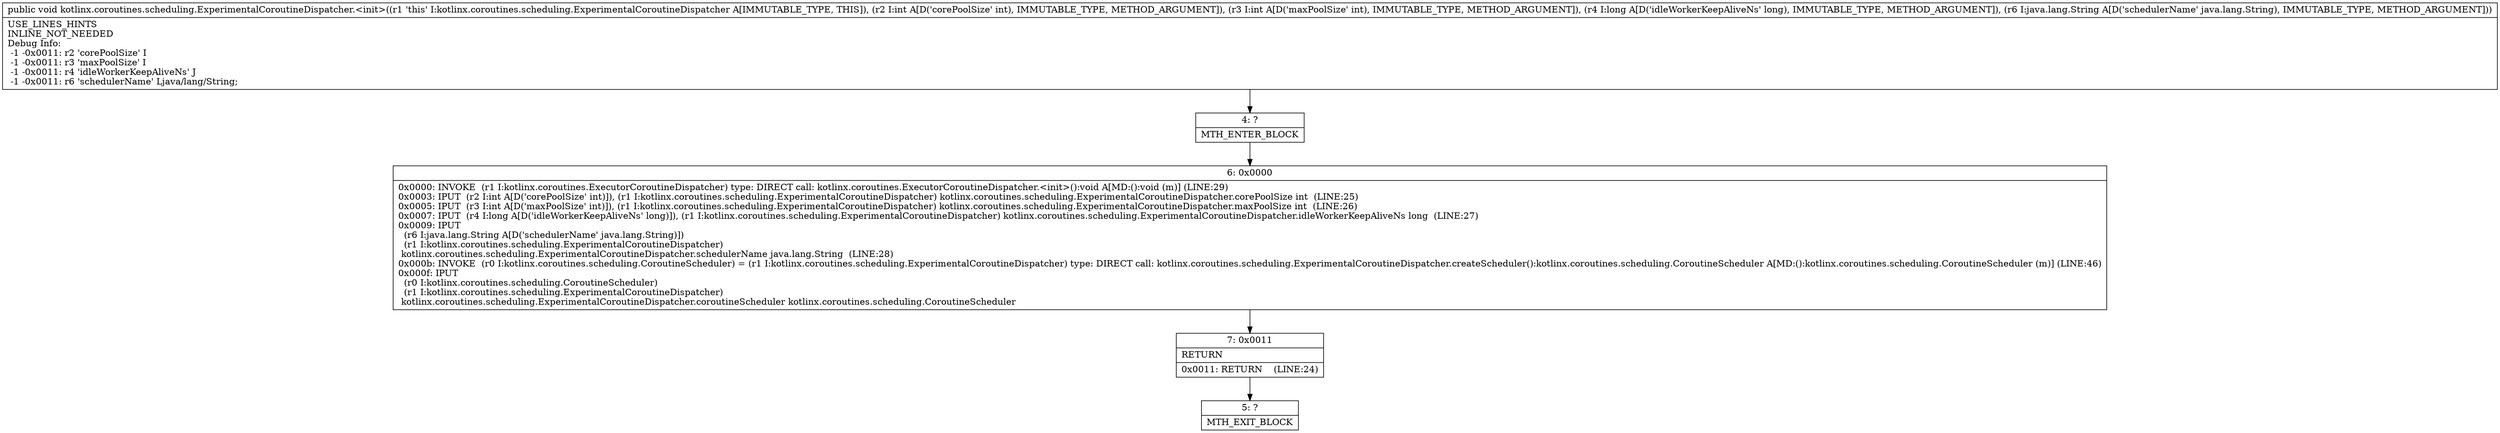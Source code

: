 digraph "CFG forkotlinx.coroutines.scheduling.ExperimentalCoroutineDispatcher.\<init\>(IIJLjava\/lang\/String;)V" {
Node_4 [shape=record,label="{4\:\ ?|MTH_ENTER_BLOCK\l}"];
Node_6 [shape=record,label="{6\:\ 0x0000|0x0000: INVOKE  (r1 I:kotlinx.coroutines.ExecutorCoroutineDispatcher) type: DIRECT call: kotlinx.coroutines.ExecutorCoroutineDispatcher.\<init\>():void A[MD:():void (m)] (LINE:29)\l0x0003: IPUT  (r2 I:int A[D('corePoolSize' int)]), (r1 I:kotlinx.coroutines.scheduling.ExperimentalCoroutineDispatcher) kotlinx.coroutines.scheduling.ExperimentalCoroutineDispatcher.corePoolSize int  (LINE:25)\l0x0005: IPUT  (r3 I:int A[D('maxPoolSize' int)]), (r1 I:kotlinx.coroutines.scheduling.ExperimentalCoroutineDispatcher) kotlinx.coroutines.scheduling.ExperimentalCoroutineDispatcher.maxPoolSize int  (LINE:26)\l0x0007: IPUT  (r4 I:long A[D('idleWorkerKeepAliveNs' long)]), (r1 I:kotlinx.coroutines.scheduling.ExperimentalCoroutineDispatcher) kotlinx.coroutines.scheduling.ExperimentalCoroutineDispatcher.idleWorkerKeepAliveNs long  (LINE:27)\l0x0009: IPUT  \l  (r6 I:java.lang.String A[D('schedulerName' java.lang.String)])\l  (r1 I:kotlinx.coroutines.scheduling.ExperimentalCoroutineDispatcher)\l kotlinx.coroutines.scheduling.ExperimentalCoroutineDispatcher.schedulerName java.lang.String  (LINE:28)\l0x000b: INVOKE  (r0 I:kotlinx.coroutines.scheduling.CoroutineScheduler) = (r1 I:kotlinx.coroutines.scheduling.ExperimentalCoroutineDispatcher) type: DIRECT call: kotlinx.coroutines.scheduling.ExperimentalCoroutineDispatcher.createScheduler():kotlinx.coroutines.scheduling.CoroutineScheduler A[MD:():kotlinx.coroutines.scheduling.CoroutineScheduler (m)] (LINE:46)\l0x000f: IPUT  \l  (r0 I:kotlinx.coroutines.scheduling.CoroutineScheduler)\l  (r1 I:kotlinx.coroutines.scheduling.ExperimentalCoroutineDispatcher)\l kotlinx.coroutines.scheduling.ExperimentalCoroutineDispatcher.coroutineScheduler kotlinx.coroutines.scheduling.CoroutineScheduler \l}"];
Node_7 [shape=record,label="{7\:\ 0x0011|RETURN\l|0x0011: RETURN    (LINE:24)\l}"];
Node_5 [shape=record,label="{5\:\ ?|MTH_EXIT_BLOCK\l}"];
MethodNode[shape=record,label="{public void kotlinx.coroutines.scheduling.ExperimentalCoroutineDispatcher.\<init\>((r1 'this' I:kotlinx.coroutines.scheduling.ExperimentalCoroutineDispatcher A[IMMUTABLE_TYPE, THIS]), (r2 I:int A[D('corePoolSize' int), IMMUTABLE_TYPE, METHOD_ARGUMENT]), (r3 I:int A[D('maxPoolSize' int), IMMUTABLE_TYPE, METHOD_ARGUMENT]), (r4 I:long A[D('idleWorkerKeepAliveNs' long), IMMUTABLE_TYPE, METHOD_ARGUMENT]), (r6 I:java.lang.String A[D('schedulerName' java.lang.String), IMMUTABLE_TYPE, METHOD_ARGUMENT]))  | USE_LINES_HINTS\lINLINE_NOT_NEEDED\lDebug Info:\l  \-1 \-0x0011: r2 'corePoolSize' I\l  \-1 \-0x0011: r3 'maxPoolSize' I\l  \-1 \-0x0011: r4 'idleWorkerKeepAliveNs' J\l  \-1 \-0x0011: r6 'schedulerName' Ljava\/lang\/String;\l}"];
MethodNode -> Node_4;Node_4 -> Node_6;
Node_6 -> Node_7;
Node_7 -> Node_5;
}

